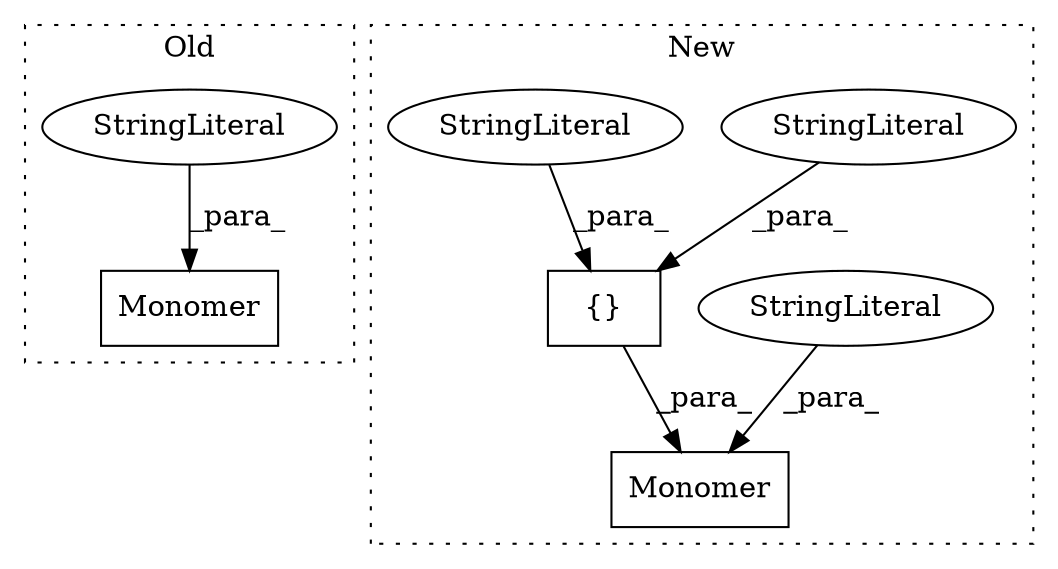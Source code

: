 digraph G {
subgraph cluster0 {
1 [label="Monomer" a="32" s="1470,1481" l="8,1" shape="box"];
4 [label="StringLiteral" a="45" s="1478" l="3" shape="ellipse"];
label = "Old";
style="dotted";
}
subgraph cluster1 {
2 [label="Monomer" a="32" s="2818,2851" l="8,1" shape="box"];
3 [label="StringLiteral" a="45" s="2826" l="3" shape="ellipse"];
5 [label="{}" a="4" s="2842,2850" l="1,1" shape="box"];
6 [label="StringLiteral" a="45" s="2843" l="3" shape="ellipse"];
7 [label="StringLiteral" a="45" s="2847" l="3" shape="ellipse"];
label = "New";
style="dotted";
}
3 -> 2 [label="_para_"];
4 -> 1 [label="_para_"];
5 -> 2 [label="_para_"];
6 -> 5 [label="_para_"];
7 -> 5 [label="_para_"];
}